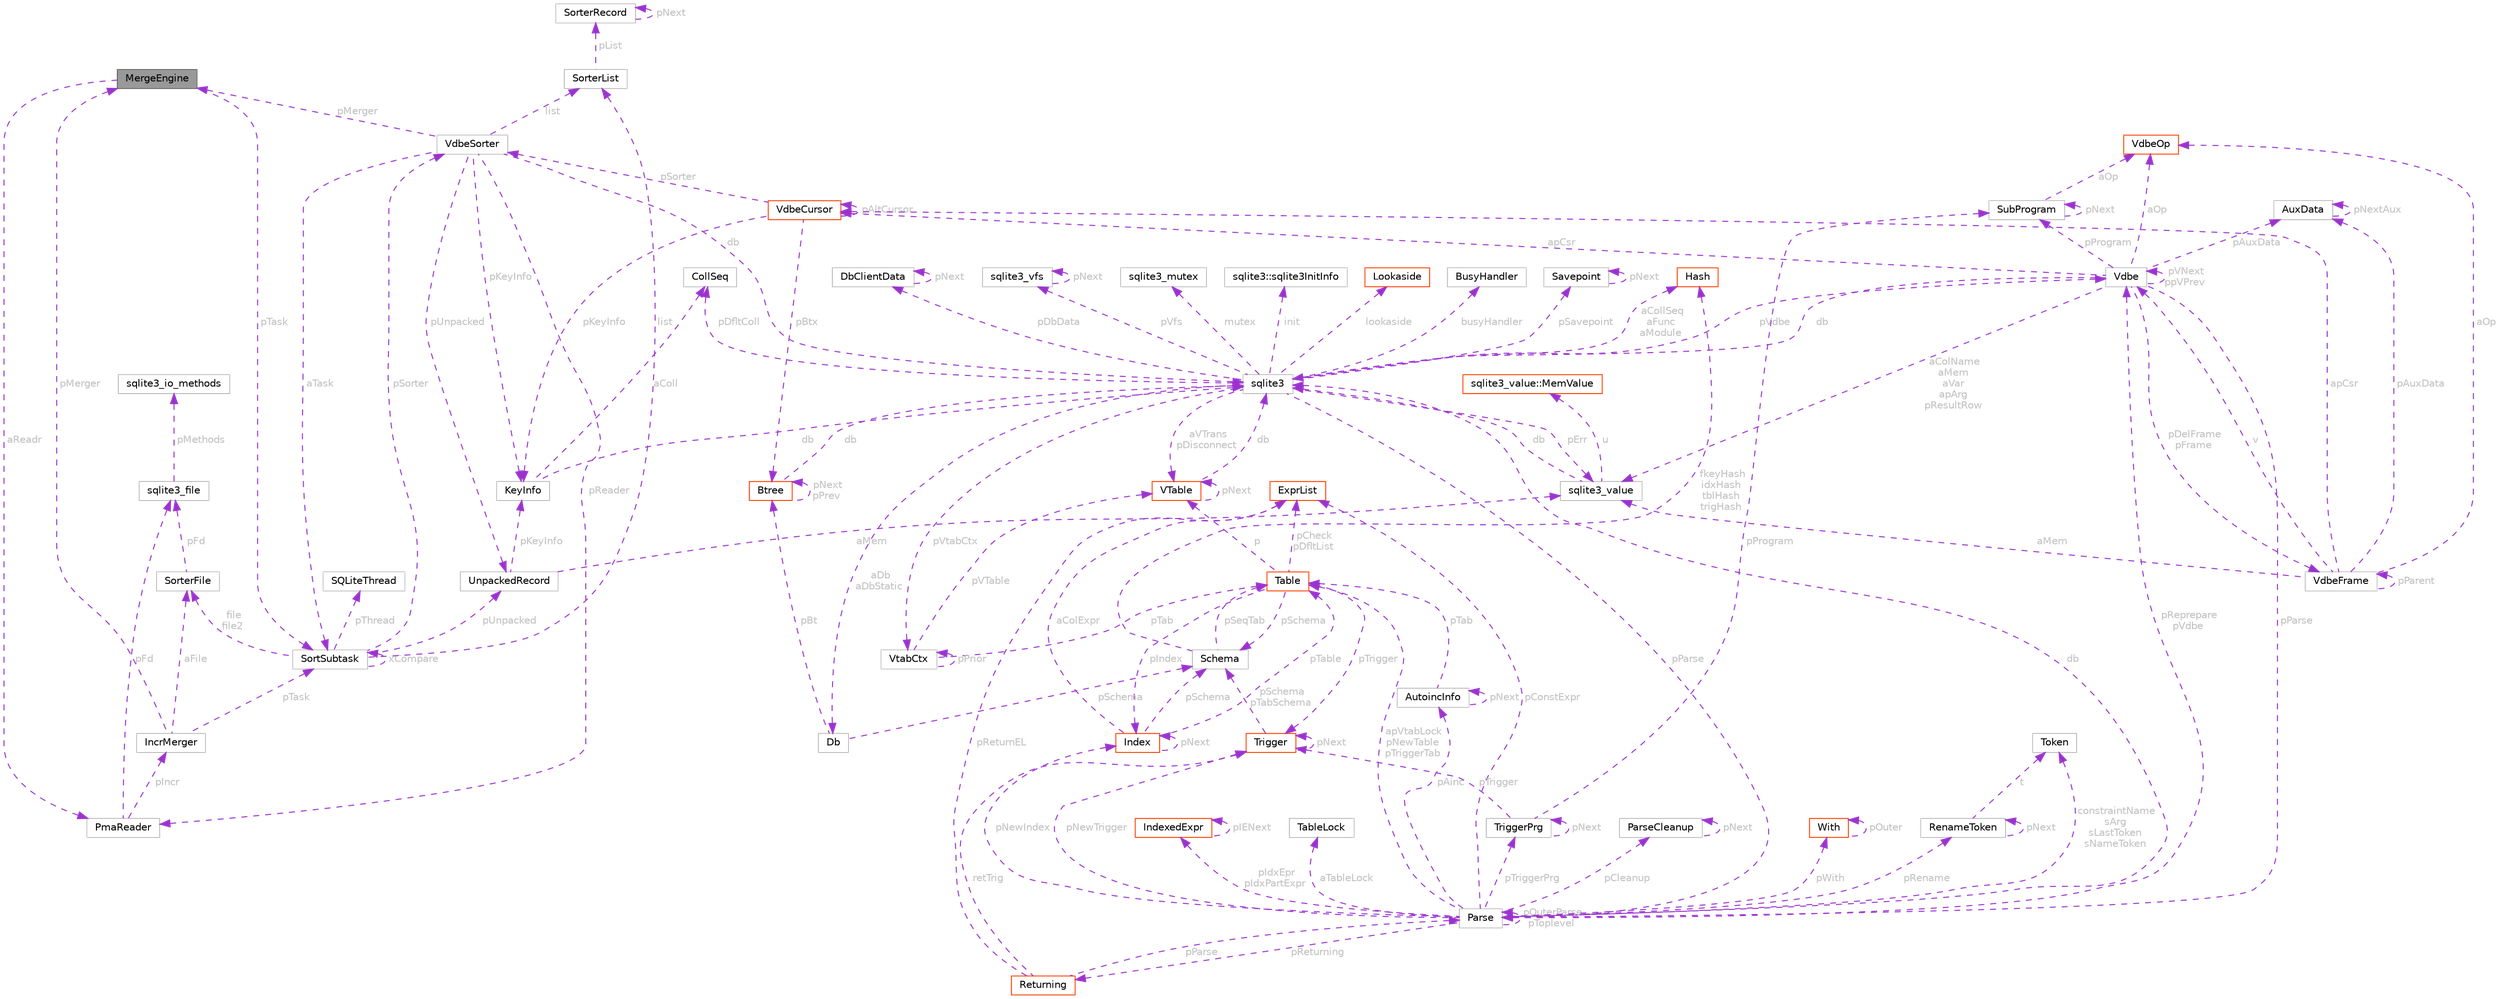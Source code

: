 digraph "MergeEngine"
{
 // LATEX_PDF_SIZE
  bgcolor="transparent";
  edge [fontname=Helvetica,fontsize=10,labelfontname=Helvetica,labelfontsize=10];
  node [fontname=Helvetica,fontsize=10,shape=box,height=0.2,width=0.4];
  Node1 [id="Node000001",label="MergeEngine",height=0.2,width=0.4,color="gray40", fillcolor="grey60", style="filled", fontcolor="black",tooltip=" "];
  Node2 -> Node1 [id="edge1_Node000001_Node000002",dir="back",color="darkorchid3",style="dashed",tooltip=" ",label=" pTask",fontcolor="grey" ];
  Node2 [id="Node000002",label="SortSubtask",height=0.2,width=0.4,color="grey75", fillcolor="white", style="filled",URL="$structSortSubtask.html",tooltip=" "];
  Node3 -> Node2 [id="edge2_Node000002_Node000003",dir="back",color="darkorchid3",style="dashed",tooltip=" ",label=" pThread",fontcolor="grey" ];
  Node3 [id="Node000003",label="SQLiteThread",height=0.2,width=0.4,color="grey75", fillcolor="white", style="filled",URL="$structSQLiteThread.html",tooltip=" "];
  Node4 -> Node2 [id="edge3_Node000002_Node000004",dir="back",color="darkorchid3",style="dashed",tooltip=" ",label=" pSorter",fontcolor="grey" ];
  Node4 [id="Node000004",label="VdbeSorter",height=0.2,width=0.4,color="grey75", fillcolor="white", style="filled",URL="$structVdbeSorter.html",tooltip=" "];
  Node5 -> Node4 [id="edge4_Node000004_Node000005",dir="back",color="darkorchid3",style="dashed",tooltip=" ",label=" pReader",fontcolor="grey" ];
  Node5 [id="Node000005",label="PmaReader",height=0.2,width=0.4,color="grey75", fillcolor="white", style="filled",URL="$structPmaReader.html",tooltip=" "];
  Node6 -> Node5 [id="edge5_Node000005_Node000006",dir="back",color="darkorchid3",style="dashed",tooltip=" ",label=" pFd",fontcolor="grey" ];
  Node6 [id="Node000006",label="sqlite3_file",height=0.2,width=0.4,color="grey75", fillcolor="white", style="filled",URL="$structsqlite3__file.html",tooltip=" "];
  Node7 -> Node6 [id="edge6_Node000006_Node000007",dir="back",color="darkorchid3",style="dashed",tooltip=" ",label=" pMethods",fontcolor="grey" ];
  Node7 [id="Node000007",label="sqlite3_io_methods",height=0.2,width=0.4,color="grey75", fillcolor="white", style="filled",URL="$structsqlite3__io__methods.html",tooltip=" "];
  Node8 -> Node5 [id="edge7_Node000005_Node000008",dir="back",color="darkorchid3",style="dashed",tooltip=" ",label=" pIncr",fontcolor="grey" ];
  Node8 [id="Node000008",label="IncrMerger",height=0.2,width=0.4,color="grey75", fillcolor="white", style="filled",URL="$structIncrMerger.html",tooltip=" "];
  Node2 -> Node8 [id="edge8_Node000008_Node000002",dir="back",color="darkorchid3",style="dashed",tooltip=" ",label=" pTask",fontcolor="grey" ];
  Node1 -> Node8 [id="edge9_Node000008_Node000001",dir="back",color="darkorchid3",style="dashed",tooltip=" ",label=" pMerger",fontcolor="grey" ];
  Node9 -> Node8 [id="edge10_Node000008_Node000009",dir="back",color="darkorchid3",style="dashed",tooltip=" ",label=" aFile",fontcolor="grey" ];
  Node9 [id="Node000009",label="SorterFile",height=0.2,width=0.4,color="grey75", fillcolor="white", style="filled",URL="$structSorterFile.html",tooltip=" "];
  Node6 -> Node9 [id="edge11_Node000009_Node000006",dir="back",color="darkorchid3",style="dashed",tooltip=" ",label=" pFd",fontcolor="grey" ];
  Node1 -> Node4 [id="edge12_Node000004_Node000001",dir="back",color="darkorchid3",style="dashed",tooltip=" ",label=" pMerger",fontcolor="grey" ];
  Node10 -> Node4 [id="edge13_Node000004_Node000010",dir="back",color="darkorchid3",style="dashed",tooltip=" ",label=" db",fontcolor="grey" ];
  Node10 [id="Node000010",label="sqlite3",height=0.2,width=0.4,color="grey75", fillcolor="white", style="filled",URL="$structsqlite3.html",tooltip=" "];
  Node11 -> Node10 [id="edge14_Node000010_Node000011",dir="back",color="darkorchid3",style="dashed",tooltip=" ",label=" pVfs",fontcolor="grey" ];
  Node11 [id="Node000011",label="sqlite3_vfs",height=0.2,width=0.4,color="grey75", fillcolor="white", style="filled",URL="$structsqlite3__vfs.html",tooltip=" "];
  Node11 -> Node11 [id="edge15_Node000011_Node000011",dir="back",color="darkorchid3",style="dashed",tooltip=" ",label=" pNext",fontcolor="grey" ];
  Node12 -> Node10 [id="edge16_Node000010_Node000012",dir="back",color="darkorchid3",style="dashed",tooltip=" ",label=" pVdbe",fontcolor="grey" ];
  Node12 [id="Node000012",label="Vdbe",height=0.2,width=0.4,color="grey75", fillcolor="white", style="filled",URL="$structVdbe.html",tooltip=" "];
  Node10 -> Node12 [id="edge17_Node000012_Node000010",dir="back",color="darkorchid3",style="dashed",tooltip=" ",label=" db",fontcolor="grey" ];
  Node12 -> Node12 [id="edge18_Node000012_Node000012",dir="back",color="darkorchid3",style="dashed",tooltip=" ",label=" pVNext\nppVPrev",fontcolor="grey" ];
  Node13 -> Node12 [id="edge19_Node000012_Node000013",dir="back",color="darkorchid3",style="dashed",tooltip=" ",label=" pParse",fontcolor="grey" ];
  Node13 [id="Node000013",label="Parse",height=0.2,width=0.4,color="grey75", fillcolor="white", style="filled",URL="$structParse.html",tooltip=" "];
  Node10 -> Node13 [id="edge20_Node000013_Node000010",dir="back",color="darkorchid3",style="dashed",tooltip=" ",label=" db",fontcolor="grey" ];
  Node12 -> Node13 [id="edge21_Node000013_Node000012",dir="back",color="darkorchid3",style="dashed",tooltip=" ",label=" pReprepare\npVdbe",fontcolor="grey" ];
  Node14 -> Node13 [id="edge22_Node000013_Node000014",dir="back",color="darkorchid3",style="dashed",tooltip=" ",label=" pConstExpr",fontcolor="grey" ];
  Node14 [id="Node000014",label="ExprList",height=0.2,width=0.4,color="orangered", fillcolor="white", style="filled",URL="$structExprList.html",tooltip=" "];
  Node48 -> Node13 [id="edge23_Node000013_Node000048",dir="back",color="darkorchid3",style="dashed",tooltip=" ",label=" pIdxEpr\npIdxPartExpr",fontcolor="grey" ];
  Node48 [id="Node000048",label="IndexedExpr",height=0.2,width=0.4,color="orangered", fillcolor="white", style="filled",URL="$structIndexedExpr.html",tooltip=" "];
  Node48 -> Node48 [id="edge24_Node000048_Node000048",dir="back",color="darkorchid3",style="dashed",tooltip=" ",label=" pIENext",fontcolor="grey" ];
  Node49 -> Node13 [id="edge25_Node000013_Node000049",dir="back",color="darkorchid3",style="dashed",tooltip=" ",label=" aTableLock",fontcolor="grey" ];
  Node49 [id="Node000049",label="TableLock",height=0.2,width=0.4,color="grey75", fillcolor="white", style="filled",URL="$structTableLock.html",tooltip=" "];
  Node50 -> Node13 [id="edge26_Node000013_Node000050",dir="back",color="darkorchid3",style="dashed",tooltip=" ",label=" pAinc",fontcolor="grey" ];
  Node50 [id="Node000050",label="AutoincInfo",height=0.2,width=0.4,color="grey75", fillcolor="white", style="filled",URL="$structAutoincInfo.html",tooltip=" "];
  Node50 -> Node50 [id="edge27_Node000050_Node000050",dir="back",color="darkorchid3",style="dashed",tooltip=" ",label=" pNext",fontcolor="grey" ];
  Node20 -> Node50 [id="edge28_Node000050_Node000020",dir="back",color="darkorchid3",style="dashed",tooltip=" ",label=" pTab",fontcolor="grey" ];
  Node20 [id="Node000020",label="Table",height=0.2,width=0.4,color="orangered", fillcolor="white", style="filled",URL="$structTable.html",tooltip=" "];
  Node22 -> Node20 [id="edge29_Node000020_Node000022",dir="back",color="darkorchid3",style="dashed",tooltip=" ",label=" pIndex",fontcolor="grey" ];
  Node22 [id="Node000022",label="Index",height=0.2,width=0.4,color="orangered", fillcolor="white", style="filled",URL="$structIndex.html",tooltip=" "];
  Node20 -> Node22 [id="edge30_Node000022_Node000020",dir="back",color="darkorchid3",style="dashed",tooltip=" ",label=" pTable",fontcolor="grey" ];
  Node22 -> Node22 [id="edge31_Node000022_Node000022",dir="back",color="darkorchid3",style="dashed",tooltip=" ",label=" pNext",fontcolor="grey" ];
  Node23 -> Node22 [id="edge32_Node000022_Node000023",dir="back",color="darkorchid3",style="dashed",tooltip=" ",label=" pSchema",fontcolor="grey" ];
  Node23 [id="Node000023",label="Schema",height=0.2,width=0.4,color="grey75", fillcolor="white", style="filled",URL="$structSchema.html",tooltip=" "];
  Node24 -> Node23 [id="edge33_Node000023_Node000024",dir="back",color="darkorchid3",style="dashed",tooltip=" ",label=" fkeyHash\nidxHash\ntblHash\ntrigHash",fontcolor="grey" ];
  Node24 [id="Node000024",label="Hash",height=0.2,width=0.4,color="orangered", fillcolor="white", style="filled",URL="$structHash.html",tooltip=" "];
  Node20 -> Node23 [id="edge34_Node000023_Node000020",dir="back",color="darkorchid3",style="dashed",tooltip=" ",label=" pSeqTab",fontcolor="grey" ];
  Node14 -> Node22 [id="edge35_Node000022_Node000014",dir="back",color="darkorchid3",style="dashed",tooltip=" ",label=" aColExpr",fontcolor="grey" ];
  Node14 -> Node20 [id="edge36_Node000020_Node000014",dir="back",color="darkorchid3",style="dashed",tooltip=" ",label=" pCheck\npDfltList",fontcolor="grey" ];
  Node34 -> Node20 [id="edge37_Node000020_Node000034",dir="back",color="darkorchid3",style="dashed",tooltip=" ",label=" p",fontcolor="grey" ];
  Node34 [id="Node000034",label="VTable",height=0.2,width=0.4,color="orangered", fillcolor="white", style="filled",URL="$structVTable.html",tooltip=" "];
  Node10 -> Node34 [id="edge38_Node000034_Node000010",dir="back",color="darkorchid3",style="dashed",tooltip=" ",label=" db",fontcolor="grey" ];
  Node34 -> Node34 [id="edge39_Node000034_Node000034",dir="back",color="darkorchid3",style="dashed",tooltip=" ",label=" pNext",fontcolor="grey" ];
  Node28 -> Node20 [id="edge40_Node000020_Node000028",dir="back",color="darkorchid3",style="dashed",tooltip=" ",label=" pTrigger",fontcolor="grey" ];
  Node28 [id="Node000028",label="Trigger",height=0.2,width=0.4,color="orangered", fillcolor="white", style="filled",URL="$structTrigger.html",tooltip=" "];
  Node23 -> Node28 [id="edge41_Node000028_Node000023",dir="back",color="darkorchid3",style="dashed",tooltip=" ",label=" pSchema\npTabSchema",fontcolor="grey" ];
  Node28 -> Node28 [id="edge42_Node000028_Node000028",dir="back",color="darkorchid3",style="dashed",tooltip=" ",label=" pNext",fontcolor="grey" ];
  Node23 -> Node20 [id="edge43_Node000020_Node000023",dir="back",color="darkorchid3",style="dashed",tooltip=" ",label=" pSchema",fontcolor="grey" ];
  Node13 -> Node13 [id="edge44_Node000013_Node000013",dir="back",color="darkorchid3",style="dashed",tooltip=" ",label=" pOuterParse\npToplevel",fontcolor="grey" ];
  Node20 -> Node13 [id="edge45_Node000013_Node000020",dir="back",color="darkorchid3",style="dashed",tooltip=" ",label=" apVtabLock\npNewTable\npTriggerTab",fontcolor="grey" ];
  Node51 -> Node13 [id="edge46_Node000013_Node000051",dir="back",color="darkorchid3",style="dashed",tooltip=" ",label=" pTriggerPrg",fontcolor="grey" ];
  Node51 [id="Node000051",label="TriggerPrg",height=0.2,width=0.4,color="grey75", fillcolor="white", style="filled",URL="$structTriggerPrg.html",tooltip=" "];
  Node28 -> Node51 [id="edge47_Node000051_Node000028",dir="back",color="darkorchid3",style="dashed",tooltip=" ",label=" pTrigger",fontcolor="grey" ];
  Node51 -> Node51 [id="edge48_Node000051_Node000051",dir="back",color="darkorchid3",style="dashed",tooltip=" ",label=" pNext",fontcolor="grey" ];
  Node52 -> Node51 [id="edge49_Node000051_Node000052",dir="back",color="darkorchid3",style="dashed",tooltip=" ",label=" pProgram",fontcolor="grey" ];
  Node52 [id="Node000052",label="SubProgram",height=0.2,width=0.4,color="grey75", fillcolor="white", style="filled",URL="$structSubProgram.html",tooltip=" "];
  Node53 -> Node52 [id="edge50_Node000052_Node000053",dir="back",color="darkorchid3",style="dashed",tooltip=" ",label=" aOp",fontcolor="grey" ];
  Node53 [id="Node000053",label="VdbeOp",height=0.2,width=0.4,color="orangered", fillcolor="white", style="filled",URL="$structVdbeOp.html",tooltip=" "];
  Node52 -> Node52 [id="edge51_Node000052_Node000052",dir="back",color="darkorchid3",style="dashed",tooltip=" ",label=" pNext",fontcolor="grey" ];
  Node61 -> Node13 [id="edge52_Node000013_Node000061",dir="back",color="darkorchid3",style="dashed",tooltip=" ",label=" pCleanup",fontcolor="grey" ];
  Node61 [id="Node000061",label="ParseCleanup",height=0.2,width=0.4,color="grey75", fillcolor="white", style="filled",URL="$structParseCleanup.html",tooltip=" "];
  Node61 -> Node61 [id="edge53_Node000061_Node000061",dir="back",color="darkorchid3",style="dashed",tooltip=" ",label=" pNext",fontcolor="grey" ];
  Node62 -> Node13 [id="edge54_Node000013_Node000062",dir="back",color="darkorchid3",style="dashed",tooltip=" ",label=" constraintName\nsArg\nsLastToken\nsNameToken",fontcolor="grey" ];
  Node62 [id="Node000062",label="Token",height=0.2,width=0.4,color="grey75", fillcolor="white", style="filled",URL="$structToken.html",tooltip=" "];
  Node63 -> Node13 [id="edge55_Node000013_Node000063",dir="back",color="darkorchid3",style="dashed",tooltip=" ",label=" pReturning",fontcolor="grey" ];
  Node63 [id="Node000063",label="Returning",height=0.2,width=0.4,color="orangered", fillcolor="white", style="filled",URL="$structReturning.html",tooltip=" "];
  Node13 -> Node63 [id="edge56_Node000063_Node000013",dir="back",color="darkorchid3",style="dashed",tooltip=" ",label=" pParse",fontcolor="grey" ];
  Node14 -> Node63 [id="edge57_Node000063_Node000014",dir="back",color="darkorchid3",style="dashed",tooltip=" ",label=" pReturnEL",fontcolor="grey" ];
  Node28 -> Node63 [id="edge58_Node000063_Node000028",dir="back",color="darkorchid3",style="dashed",tooltip=" ",label=" retTrig",fontcolor="grey" ];
  Node22 -> Node13 [id="edge59_Node000013_Node000022",dir="back",color="darkorchid3",style="dashed",tooltip=" ",label=" pNewIndex",fontcolor="grey" ];
  Node28 -> Node13 [id="edge60_Node000013_Node000028",dir="back",color="darkorchid3",style="dashed",tooltip=" ",label=" pNewTrigger",fontcolor="grey" ];
  Node40 -> Node13 [id="edge61_Node000013_Node000040",dir="back",color="darkorchid3",style="dashed",tooltip=" ",label=" pWith",fontcolor="grey" ];
  Node40 [id="Node000040",label="With",height=0.2,width=0.4,color="orangered", fillcolor="white", style="filled",URL="$structWith.html",tooltip=" "];
  Node40 -> Node40 [id="edge62_Node000040_Node000040",dir="back",color="darkorchid3",style="dashed",tooltip=" ",label=" pOuter",fontcolor="grey" ];
  Node64 -> Node13 [id="edge63_Node000013_Node000064",dir="back",color="darkorchid3",style="dashed",tooltip=" ",label=" pRename",fontcolor="grey" ];
  Node64 [id="Node000064",label="RenameToken",height=0.2,width=0.4,color="grey75", fillcolor="white", style="filled",URL="$structRenameToken.html",tooltip=" "];
  Node62 -> Node64 [id="edge64_Node000064_Node000062",dir="back",color="darkorchid3",style="dashed",tooltip=" ",label=" t",fontcolor="grey" ];
  Node64 -> Node64 [id="edge65_Node000064_Node000064",dir="back",color="darkorchid3",style="dashed",tooltip=" ",label=" pNext",fontcolor="grey" ];
  Node56 -> Node12 [id="edge66_Node000012_Node000056",dir="back",color="darkorchid3",style="dashed",tooltip=" ",label=" aColName\naMem\naVar\napArg\npResultRow",fontcolor="grey" ];
  Node56 [id="Node000056",label="sqlite3_value",height=0.2,width=0.4,color="grey75", fillcolor="white", style="filled",URL="$structsqlite3__value.html",tooltip=" "];
  Node57 -> Node56 [id="edge67_Node000056_Node000057",dir="back",color="darkorchid3",style="dashed",tooltip=" ",label=" u",fontcolor="grey" ];
  Node57 [id="Node000057",label="sqlite3_value::MemValue",height=0.2,width=0.4,color="orangered", fillcolor="white", style="filled",URL="$unionsqlite3__value_1_1MemValue.html",tooltip=" "];
  Node10 -> Node56 [id="edge68_Node000056_Node000010",dir="back",color="darkorchid3",style="dashed",tooltip=" ",label=" db",fontcolor="grey" ];
  Node65 -> Node12 [id="edge69_Node000012_Node000065",dir="back",color="darkorchid3",style="dashed",tooltip=" ",label=" apCsr",fontcolor="grey" ];
  Node65 [id="Node000065",label="VdbeCursor",height=0.2,width=0.4,color="orangered", fillcolor="white", style="filled",URL="$structVdbeCursor.html",tooltip=" "];
  Node66 -> Node65 [id="edge70_Node000065_Node000066",dir="back",color="darkorchid3",style="dashed",tooltip=" ",label=" pBtx",fontcolor="grey" ];
  Node66 [id="Node000066",label="Btree",height=0.2,width=0.4,color="orangered", fillcolor="white", style="filled",URL="$structBtree.html",tooltip=" "];
  Node10 -> Node66 [id="edge71_Node000066_Node000010",dir="back",color="darkorchid3",style="dashed",tooltip=" ",label=" db",fontcolor="grey" ];
  Node66 -> Node66 [id="edge72_Node000066_Node000066",dir="back",color="darkorchid3",style="dashed",tooltip=" ",label=" pNext\npPrev",fontcolor="grey" ];
  Node65 -> Node65 [id="edge73_Node000065_Node000065",dir="back",color="darkorchid3",style="dashed",tooltip=" ",label=" pAltCursor",fontcolor="grey" ];
  Node4 -> Node65 [id="edge74_Node000065_Node000004",dir="back",color="darkorchid3",style="dashed",tooltip=" ",label=" pSorter",fontcolor="grey" ];
  Node59 -> Node65 [id="edge75_Node000065_Node000059",dir="back",color="darkorchid3",style="dashed",tooltip=" ",label=" pKeyInfo",fontcolor="grey" ];
  Node59 [id="Node000059",label="KeyInfo",height=0.2,width=0.4,color="grey75", fillcolor="white", style="filled",URL="$structKeyInfo.html",tooltip=" "];
  Node10 -> Node59 [id="edge76_Node000059_Node000010",dir="back",color="darkorchid3",style="dashed",tooltip=" ",label=" db",fontcolor="grey" ];
  Node58 -> Node59 [id="edge77_Node000059_Node000058",dir="back",color="darkorchid3",style="dashed",tooltip=" ",label=" aColl",fontcolor="grey" ];
  Node58 [id="Node000058",label="CollSeq",height=0.2,width=0.4,color="grey75", fillcolor="white", style="filled",URL="$structCollSeq.html",tooltip=" "];
  Node53 -> Node12 [id="edge78_Node000012_Node000053",dir="back",color="darkorchid3",style="dashed",tooltip=" ",label=" aOp",fontcolor="grey" ];
  Node84 -> Node12 [id="edge79_Node000012_Node000084",dir="back",color="darkorchid3",style="dashed",tooltip=" ",label=" pDelFrame\npFrame",fontcolor="grey" ];
  Node84 [id="Node000084",label="VdbeFrame",height=0.2,width=0.4,color="grey75", fillcolor="white", style="filled",URL="$structVdbeFrame.html",tooltip=" "];
  Node12 -> Node84 [id="edge80_Node000084_Node000012",dir="back",color="darkorchid3",style="dashed",tooltip=" ",label=" v",fontcolor="grey" ];
  Node84 -> Node84 [id="edge81_Node000084_Node000084",dir="back",color="darkorchid3",style="dashed",tooltip=" ",label=" pParent",fontcolor="grey" ];
  Node53 -> Node84 [id="edge82_Node000084_Node000053",dir="back",color="darkorchid3",style="dashed",tooltip=" ",label=" aOp",fontcolor="grey" ];
  Node56 -> Node84 [id="edge83_Node000084_Node000056",dir="back",color="darkorchid3",style="dashed",tooltip=" ",label=" aMem",fontcolor="grey" ];
  Node65 -> Node84 [id="edge84_Node000084_Node000065",dir="back",color="darkorchid3",style="dashed",tooltip=" ",label=" apCsr",fontcolor="grey" ];
  Node85 -> Node84 [id="edge85_Node000084_Node000085",dir="back",color="darkorchid3",style="dashed",tooltip=" ",label=" pAuxData",fontcolor="grey" ];
  Node85 [id="Node000085",label="AuxData",height=0.2,width=0.4,color="grey75", fillcolor="white", style="filled",URL="$structAuxData.html",tooltip=" "];
  Node85 -> Node85 [id="edge86_Node000085_Node000085",dir="back",color="darkorchid3",style="dashed",tooltip=" ",label=" pNextAux",fontcolor="grey" ];
  Node52 -> Node12 [id="edge87_Node000012_Node000052",dir="back",color="darkorchid3",style="dashed",tooltip=" ",label=" pProgram",fontcolor="grey" ];
  Node85 -> Node12 [id="edge88_Node000012_Node000085",dir="back",color="darkorchid3",style="dashed",tooltip=" ",label=" pAuxData",fontcolor="grey" ];
  Node58 -> Node10 [id="edge89_Node000010_Node000058",dir="back",color="darkorchid3",style="dashed",tooltip=" ",label=" pDfltColl",fontcolor="grey" ];
  Node80 -> Node10 [id="edge90_Node000010_Node000080",dir="back",color="darkorchid3",style="dashed",tooltip=" ",label=" mutex",fontcolor="grey" ];
  Node80 [id="Node000080",label="sqlite3_mutex",height=0.2,width=0.4,color="grey75", fillcolor="white", style="filled",URL="$structsqlite3__mutex.html",tooltip=" "];
  Node86 -> Node10 [id="edge91_Node000010_Node000086",dir="back",color="darkorchid3",style="dashed",tooltip=" ",label=" aDb\naDbStatic",fontcolor="grey" ];
  Node86 [id="Node000086",label="Db",height=0.2,width=0.4,color="grey75", fillcolor="white", style="filled",URL="$structDb.html",tooltip=" "];
  Node66 -> Node86 [id="edge92_Node000086_Node000066",dir="back",color="darkorchid3",style="dashed",tooltip=" ",label=" pBt",fontcolor="grey" ];
  Node23 -> Node86 [id="edge93_Node000086_Node000023",dir="back",color="darkorchid3",style="dashed",tooltip=" ",label=" pSchema",fontcolor="grey" ];
  Node87 -> Node10 [id="edge94_Node000010_Node000087",dir="back",color="darkorchid3",style="dashed",tooltip=" ",label=" init",fontcolor="grey" ];
  Node87 [id="Node000087",label="sqlite3::sqlite3InitInfo",height=0.2,width=0.4,color="grey75", fillcolor="white", style="filled",URL="$structsqlite3_1_1sqlite3InitInfo.html",tooltip=" "];
  Node13 -> Node10 [id="edge95_Node000010_Node000013",dir="back",color="darkorchid3",style="dashed",tooltip=" ",label=" pParse",fontcolor="grey" ];
  Node56 -> Node10 [id="edge96_Node000010_Node000056",dir="back",color="darkorchid3",style="dashed",tooltip=" ",label=" pErr",fontcolor="grey" ];
  Node88 -> Node10 [id="edge97_Node000010_Node000088",dir="back",color="darkorchid3",style="dashed",tooltip=" ",label=" lookaside",fontcolor="grey" ];
  Node88 [id="Node000088",label="Lookaside",height=0.2,width=0.4,color="orangered", fillcolor="white", style="filled",URL="$structLookaside.html",tooltip=" "];
  Node24 -> Node10 [id="edge98_Node000010_Node000024",dir="back",color="darkorchid3",style="dashed",tooltip=" ",label=" aCollSeq\naFunc\naModule",fontcolor="grey" ];
  Node90 -> Node10 [id="edge99_Node000010_Node000090",dir="back",color="darkorchid3",style="dashed",tooltip=" ",label=" pVtabCtx",fontcolor="grey" ];
  Node90 [id="Node000090",label="VtabCtx",height=0.2,width=0.4,color="grey75", fillcolor="white", style="filled",URL="$structVtabCtx.html",tooltip=" "];
  Node34 -> Node90 [id="edge100_Node000090_Node000034",dir="back",color="darkorchid3",style="dashed",tooltip=" ",label=" pVTable",fontcolor="grey" ];
  Node20 -> Node90 [id="edge101_Node000090_Node000020",dir="back",color="darkorchid3",style="dashed",tooltip=" ",label=" pTab",fontcolor="grey" ];
  Node90 -> Node90 [id="edge102_Node000090_Node000090",dir="back",color="darkorchid3",style="dashed",tooltip=" ",label=" pPrior",fontcolor="grey" ];
  Node34 -> Node10 [id="edge103_Node000010_Node000034",dir="back",color="darkorchid3",style="dashed",tooltip=" ",label=" aVTrans\npDisconnect",fontcolor="grey" ];
  Node91 -> Node10 [id="edge104_Node000010_Node000091",dir="back",color="darkorchid3",style="dashed",tooltip=" ",label=" busyHandler",fontcolor="grey" ];
  Node91 [id="Node000091",label="BusyHandler",height=0.2,width=0.4,color="grey75", fillcolor="white", style="filled",URL="$structBusyHandler.html",tooltip=" "];
  Node92 -> Node10 [id="edge105_Node000010_Node000092",dir="back",color="darkorchid3",style="dashed",tooltip=" ",label=" pSavepoint",fontcolor="grey" ];
  Node92 [id="Node000092",label="Savepoint",height=0.2,width=0.4,color="grey75", fillcolor="white", style="filled",URL="$structSavepoint.html",tooltip=" "];
  Node92 -> Node92 [id="edge106_Node000092_Node000092",dir="back",color="darkorchid3",style="dashed",tooltip=" ",label=" pNext",fontcolor="grey" ];
  Node93 -> Node10 [id="edge107_Node000010_Node000093",dir="back",color="darkorchid3",style="dashed",tooltip=" ",label=" pDbData",fontcolor="grey" ];
  Node93 [id="Node000093",label="DbClientData",height=0.2,width=0.4,color="grey75", fillcolor="white", style="filled",URL="$structDbClientData.html",tooltip=" "];
  Node93 -> Node93 [id="edge108_Node000093_Node000093",dir="back",color="darkorchid3",style="dashed",tooltip=" ",label=" pNext",fontcolor="grey" ];
  Node59 -> Node4 [id="edge109_Node000004_Node000059",dir="back",color="darkorchid3",style="dashed",tooltip=" ",label=" pKeyInfo",fontcolor="grey" ];
  Node94 -> Node4 [id="edge110_Node000004_Node000094",dir="back",color="darkorchid3",style="dashed",tooltip=" ",label=" pUnpacked",fontcolor="grey" ];
  Node94 [id="Node000094",label="UnpackedRecord",height=0.2,width=0.4,color="grey75", fillcolor="white", style="filled",URL="$structUnpackedRecord.html",tooltip=" "];
  Node59 -> Node94 [id="edge111_Node000094_Node000059",dir="back",color="darkorchid3",style="dashed",tooltip=" ",label=" pKeyInfo",fontcolor="grey" ];
  Node56 -> Node94 [id="edge112_Node000094_Node000056",dir="back",color="darkorchid3",style="dashed",tooltip=" ",label=" aMem",fontcolor="grey" ];
  Node95 -> Node4 [id="edge113_Node000004_Node000095",dir="back",color="darkorchid3",style="dashed",tooltip=" ",label=" list",fontcolor="grey" ];
  Node95 [id="Node000095",label="SorterList",height=0.2,width=0.4,color="grey75", fillcolor="white", style="filled",URL="$structSorterList.html",tooltip=" "];
  Node96 -> Node95 [id="edge114_Node000095_Node000096",dir="back",color="darkorchid3",style="dashed",tooltip=" ",label=" pList",fontcolor="grey" ];
  Node96 [id="Node000096",label="SorterRecord",height=0.2,width=0.4,color="grey75", fillcolor="white", style="filled",URL="$structSorterRecord.html",tooltip=" "];
  Node96 -> Node96 [id="edge115_Node000096_Node000096",dir="back",color="darkorchid3",style="dashed",tooltip=" ",label=" pNext",fontcolor="grey" ];
  Node2 -> Node4 [id="edge116_Node000004_Node000002",dir="back",color="darkorchid3",style="dashed",tooltip=" ",label=" aTask",fontcolor="grey" ];
  Node94 -> Node2 [id="edge117_Node000002_Node000094",dir="back",color="darkorchid3",style="dashed",tooltip=" ",label=" pUnpacked",fontcolor="grey" ];
  Node95 -> Node2 [id="edge118_Node000002_Node000095",dir="back",color="darkorchid3",style="dashed",tooltip=" ",label=" list",fontcolor="grey" ];
  Node2 -> Node2 [id="edge119_Node000002_Node000002",dir="back",color="darkorchid3",style="dashed",tooltip=" ",label=" xCompare",fontcolor="grey" ];
  Node9 -> Node2 [id="edge120_Node000002_Node000009",dir="back",color="darkorchid3",style="dashed",tooltip=" ",label=" file\nfile2",fontcolor="grey" ];
  Node5 -> Node1 [id="edge121_Node000001_Node000005",dir="back",color="darkorchid3",style="dashed",tooltip=" ",label=" aReadr",fontcolor="grey" ];
}
